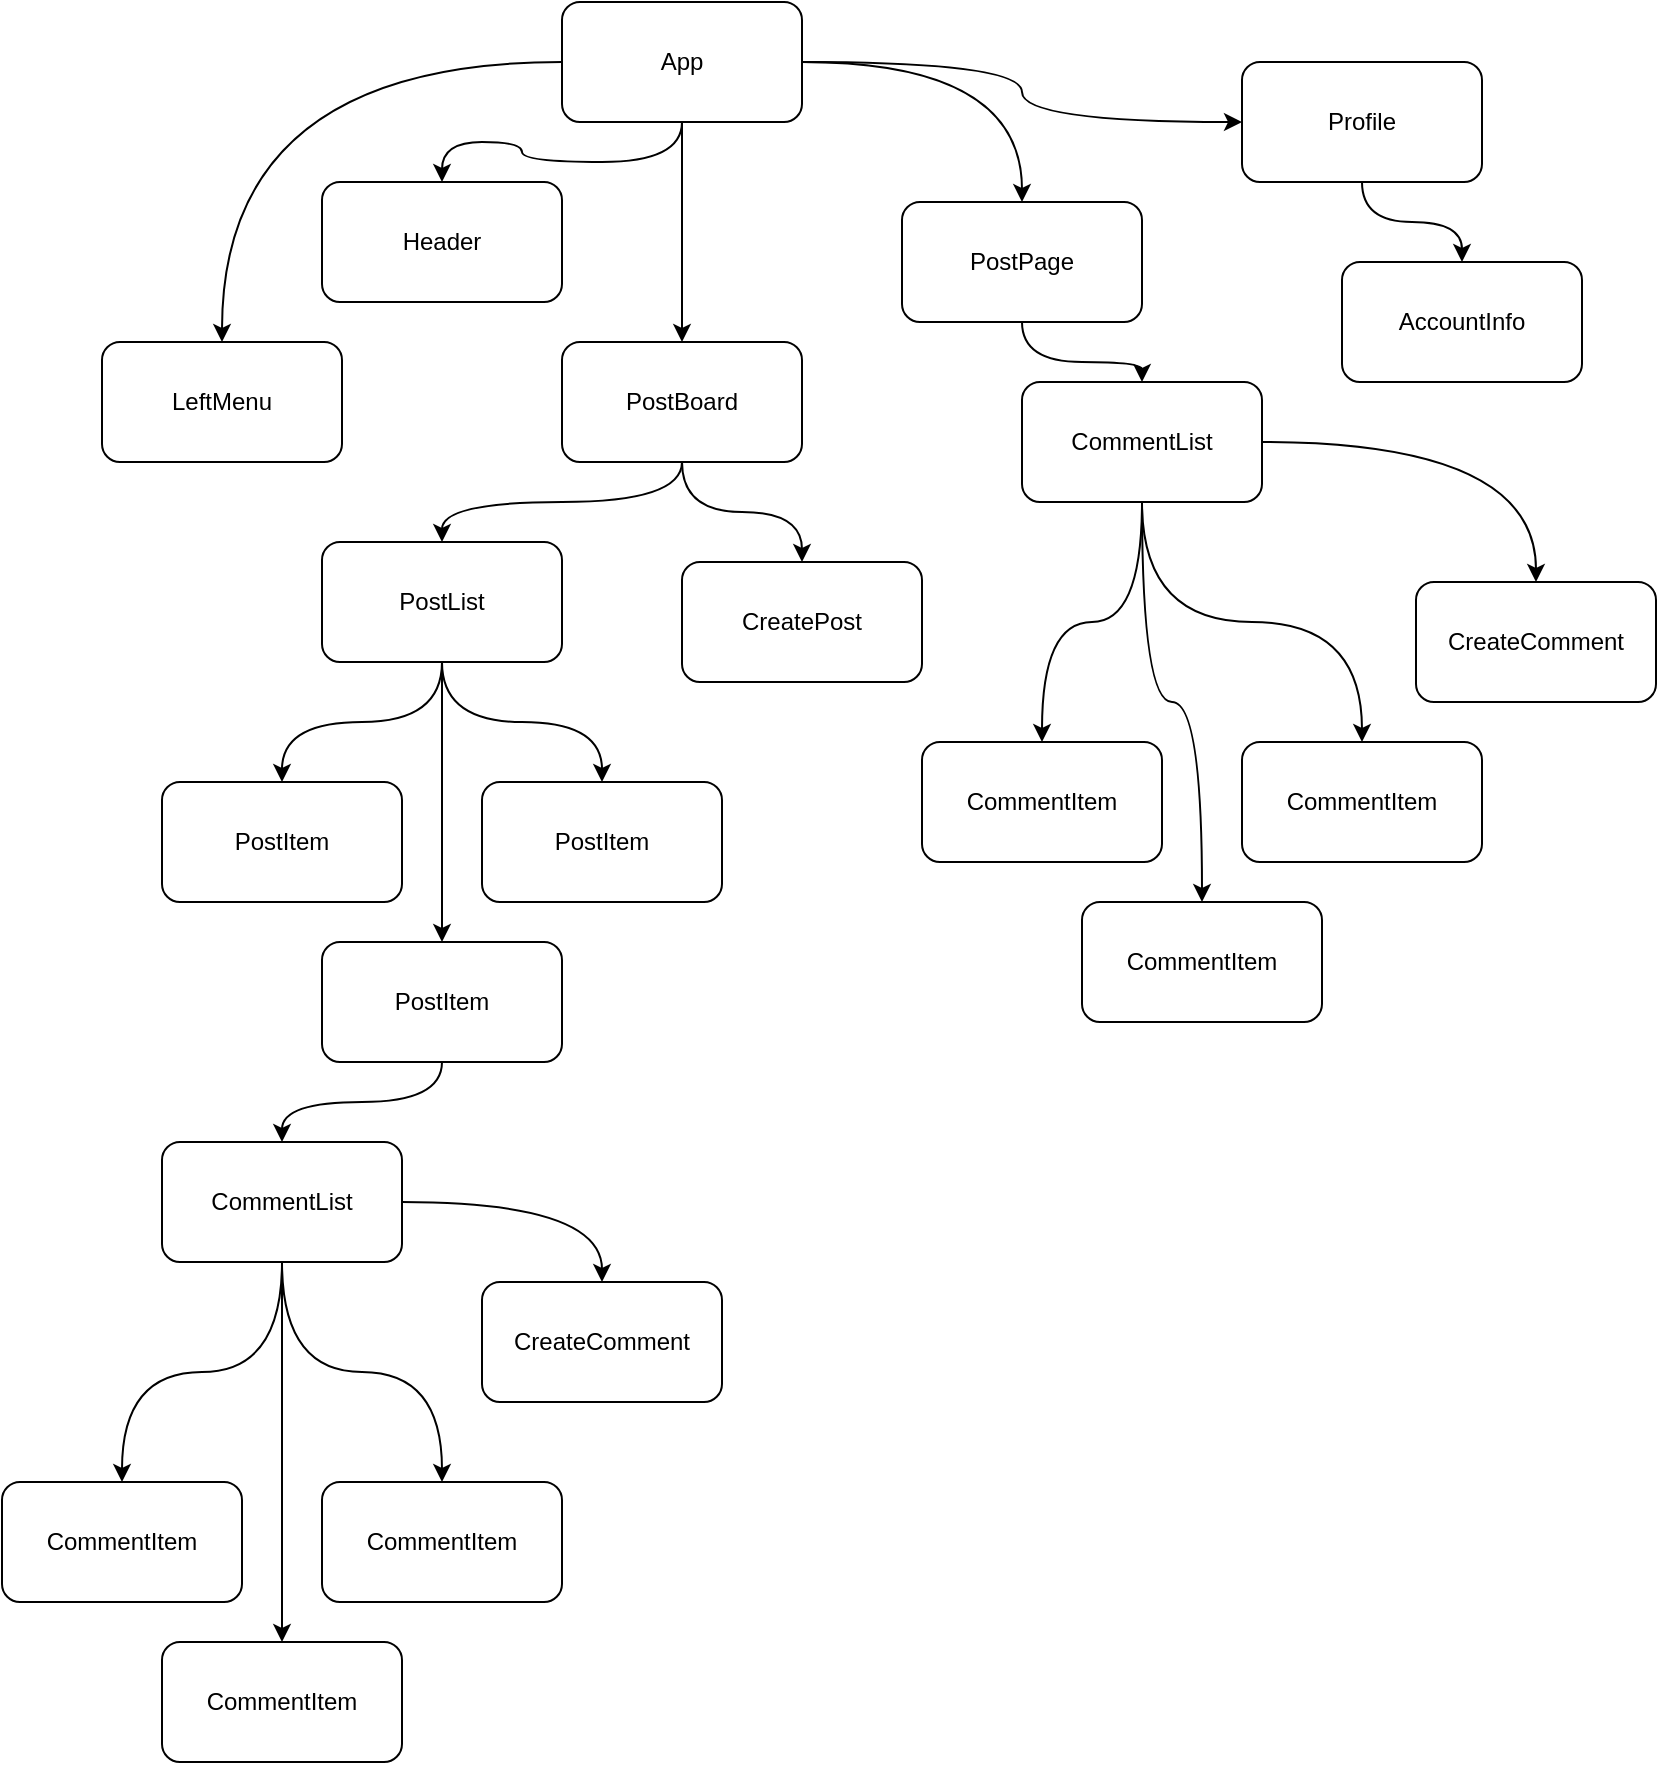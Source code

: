 <mxfile version="24.0.2" type="device">
  <diagram name="Page-1" id="IL38ssH-_RWsgFlwf67Z">
    <mxGraphModel dx="1042" dy="535" grid="1" gridSize="10" guides="1" tooltips="1" connect="1" arrows="1" fold="1" page="1" pageScale="1" pageWidth="827" pageHeight="1169" math="0" shadow="0">
      <root>
        <mxCell id="0" />
        <mxCell id="1" parent="0" />
        <mxCell id="DZYRU_ofzJVjwE8KknH9-11" style="edgeStyle=orthogonalEdgeStyle;rounded=0;orthogonalLoop=1;jettySize=auto;html=1;curved=1;" parent="1" source="DZYRU_ofzJVjwE8KknH9-1" target="DZYRU_ofzJVjwE8KknH9-9" edge="1">
          <mxGeometry relative="1" as="geometry" />
        </mxCell>
        <mxCell id="DZYRU_ofzJVjwE8KknH9-12" style="edgeStyle=orthogonalEdgeStyle;rounded=0;orthogonalLoop=1;jettySize=auto;html=1;curved=1;" parent="1" source="DZYRU_ofzJVjwE8KknH9-1" target="DZYRU_ofzJVjwE8KknH9-10" edge="1">
          <mxGeometry relative="1" as="geometry" />
        </mxCell>
        <mxCell id="DZYRU_ofzJVjwE8KknH9-13" style="edgeStyle=orthogonalEdgeStyle;rounded=0;orthogonalLoop=1;jettySize=auto;html=1;" parent="1" source="DZYRU_ofzJVjwE8KknH9-1" target="DZYRU_ofzJVjwE8KknH9-3" edge="1">
          <mxGeometry relative="1" as="geometry" />
        </mxCell>
        <mxCell id="DZYRU_ofzJVjwE8KknH9-15" style="edgeStyle=orthogonalEdgeStyle;rounded=0;orthogonalLoop=1;jettySize=auto;html=1;curved=1;" parent="1" source="DZYRU_ofzJVjwE8KknH9-1" target="DZYRU_ofzJVjwE8KknH9-2" edge="1">
          <mxGeometry relative="1" as="geometry" />
        </mxCell>
        <mxCell id="bSlTgqxA7FIsEH5_ooCk-12" style="edgeStyle=orthogonalEdgeStyle;rounded=0;orthogonalLoop=1;jettySize=auto;html=1;curved=1;" parent="1" source="DZYRU_ofzJVjwE8KknH9-1" target="bSlTgqxA7FIsEH5_ooCk-2" edge="1">
          <mxGeometry relative="1" as="geometry" />
        </mxCell>
        <mxCell id="DZYRU_ofzJVjwE8KknH9-1" value="App" style="rounded=1;whiteSpace=wrap;html=1;" parent="1" vertex="1">
          <mxGeometry x="280" width="120" height="60" as="geometry" />
        </mxCell>
        <mxCell id="DZYRU_ofzJVjwE8KknH9-49" style="edgeStyle=orthogonalEdgeStyle;rounded=0;orthogonalLoop=1;jettySize=auto;html=1;curved=1;" parent="1" source="DZYRU_ofzJVjwE8KknH9-2" target="DZYRU_ofzJVjwE8KknH9-48" edge="1">
          <mxGeometry relative="1" as="geometry" />
        </mxCell>
        <mxCell id="DZYRU_ofzJVjwE8KknH9-2" value="Profile" style="rounded=1;whiteSpace=wrap;html=1;" parent="1" vertex="1">
          <mxGeometry x="620" y="30" width="120" height="60" as="geometry" />
        </mxCell>
        <mxCell id="DZYRU_ofzJVjwE8KknH9-16" style="edgeStyle=orthogonalEdgeStyle;rounded=0;orthogonalLoop=1;jettySize=auto;html=1;curved=1;" parent="1" source="DZYRU_ofzJVjwE8KknH9-3" target="DZYRU_ofzJVjwE8KknH9-5" edge="1">
          <mxGeometry relative="1" as="geometry" />
        </mxCell>
        <mxCell id="DZYRU_ofzJVjwE8KknH9-45" style="edgeStyle=orthogonalEdgeStyle;rounded=0;orthogonalLoop=1;jettySize=auto;html=1;curved=1;" parent="1" source="DZYRU_ofzJVjwE8KknH9-3" target="DZYRU_ofzJVjwE8KknH9-44" edge="1">
          <mxGeometry relative="1" as="geometry" />
        </mxCell>
        <mxCell id="DZYRU_ofzJVjwE8KknH9-3" value="PostBoard" style="rounded=1;whiteSpace=wrap;html=1;" parent="1" vertex="1">
          <mxGeometry x="280" y="170" width="120" height="60" as="geometry" />
        </mxCell>
        <mxCell id="DZYRU_ofzJVjwE8KknH9-20" style="edgeStyle=orthogonalEdgeStyle;rounded=0;orthogonalLoop=1;jettySize=auto;html=1;curved=1;" parent="1" source="DZYRU_ofzJVjwE8KknH9-5" target="DZYRU_ofzJVjwE8KknH9-6" edge="1">
          <mxGeometry relative="1" as="geometry" />
        </mxCell>
        <mxCell id="DZYRU_ofzJVjwE8KknH9-21" style="edgeStyle=orthogonalEdgeStyle;rounded=0;orthogonalLoop=1;jettySize=auto;html=1;curved=1;" parent="1" source="DZYRU_ofzJVjwE8KknH9-5" target="DZYRU_ofzJVjwE8KknH9-17" edge="1">
          <mxGeometry relative="1" as="geometry" />
        </mxCell>
        <mxCell id="DZYRU_ofzJVjwE8KknH9-22" style="edgeStyle=orthogonalEdgeStyle;rounded=0;orthogonalLoop=1;jettySize=auto;html=1;curved=1;" parent="1" source="DZYRU_ofzJVjwE8KknH9-5" target="DZYRU_ofzJVjwE8KknH9-18" edge="1">
          <mxGeometry relative="1" as="geometry" />
        </mxCell>
        <mxCell id="DZYRU_ofzJVjwE8KknH9-5" value="PostList" style="rounded=1;whiteSpace=wrap;html=1;" parent="1" vertex="1">
          <mxGeometry x="160" y="270" width="120" height="60" as="geometry" />
        </mxCell>
        <mxCell id="DZYRU_ofzJVjwE8KknH9-6" value="PostItem" style="rounded=1;whiteSpace=wrap;html=1;" parent="1" vertex="1">
          <mxGeometry x="160" y="470" width="120" height="60" as="geometry" />
        </mxCell>
        <mxCell id="DZYRU_ofzJVjwE8KknH9-9" value="Header" style="rounded=1;whiteSpace=wrap;html=1;" parent="1" vertex="1">
          <mxGeometry x="160" y="90" width="120" height="60" as="geometry" />
        </mxCell>
        <mxCell id="DZYRU_ofzJVjwE8KknH9-10" value="LeftMenu" style="rounded=1;whiteSpace=wrap;html=1;" parent="1" vertex="1">
          <mxGeometry x="50" y="170" width="120" height="60" as="geometry" />
        </mxCell>
        <mxCell id="DZYRU_ofzJVjwE8KknH9-17" value="PostItem" style="rounded=1;whiteSpace=wrap;html=1;" parent="1" vertex="1">
          <mxGeometry x="80" y="390" width="120" height="60" as="geometry" />
        </mxCell>
        <mxCell id="DZYRU_ofzJVjwE8KknH9-18" value="PostItem" style="rounded=1;whiteSpace=wrap;html=1;" parent="1" vertex="1">
          <mxGeometry x="240" y="390" width="120" height="60" as="geometry" />
        </mxCell>
        <mxCell id="DZYRU_ofzJVjwE8KknH9-24" style="edgeStyle=orthogonalEdgeStyle;rounded=0;orthogonalLoop=1;jettySize=auto;html=1;curved=1;" parent="1" source="DZYRU_ofzJVjwE8KknH9-6" target="DZYRU_ofzJVjwE8KknH9-25" edge="1">
          <mxGeometry relative="1" as="geometry">
            <mxPoint x="130" y="460" as="sourcePoint" />
          </mxGeometry>
        </mxCell>
        <mxCell id="DZYRU_ofzJVjwE8KknH9-31" style="edgeStyle=orthogonalEdgeStyle;rounded=0;orthogonalLoop=1;jettySize=auto;html=1;curved=1;" parent="1" source="DZYRU_ofzJVjwE8KknH9-25" target="DZYRU_ofzJVjwE8KknH9-30" edge="1">
          <mxGeometry relative="1" as="geometry" />
        </mxCell>
        <mxCell id="DZYRU_ofzJVjwE8KknH9-33" style="edgeStyle=orthogonalEdgeStyle;rounded=0;orthogonalLoop=1;jettySize=auto;html=1;" parent="1" source="DZYRU_ofzJVjwE8KknH9-25" target="DZYRU_ofzJVjwE8KknH9-32" edge="1">
          <mxGeometry relative="1" as="geometry" />
        </mxCell>
        <mxCell id="DZYRU_ofzJVjwE8KknH9-35" style="edgeStyle=orthogonalEdgeStyle;rounded=0;orthogonalLoop=1;jettySize=auto;html=1;curved=1;" parent="1" source="DZYRU_ofzJVjwE8KknH9-25" target="DZYRU_ofzJVjwE8KknH9-34" edge="1">
          <mxGeometry relative="1" as="geometry" />
        </mxCell>
        <mxCell id="abBk9I0mOZkUnG3DjKLd-2" style="edgeStyle=orthogonalEdgeStyle;rounded=0;orthogonalLoop=1;jettySize=auto;html=1;curved=1;" parent="1" source="DZYRU_ofzJVjwE8KknH9-25" target="DZYRU_ofzJVjwE8KknH9-46" edge="1">
          <mxGeometry relative="1" as="geometry" />
        </mxCell>
        <mxCell id="DZYRU_ofzJVjwE8KknH9-25" value="CommentList" style="rounded=1;whiteSpace=wrap;html=1;" parent="1" vertex="1">
          <mxGeometry x="80" y="570" width="120" height="60" as="geometry" />
        </mxCell>
        <mxCell id="DZYRU_ofzJVjwE8KknH9-30" value="CommentItem" style="rounded=1;whiteSpace=wrap;html=1;" parent="1" vertex="1">
          <mxGeometry y="740" width="120" height="60" as="geometry" />
        </mxCell>
        <mxCell id="DZYRU_ofzJVjwE8KknH9-32" value="CommentItem" style="rounded=1;whiteSpace=wrap;html=1;" parent="1" vertex="1">
          <mxGeometry x="80" y="820" width="120" height="60" as="geometry" />
        </mxCell>
        <mxCell id="DZYRU_ofzJVjwE8KknH9-34" value="CommentItem" style="rounded=1;whiteSpace=wrap;html=1;" parent="1" vertex="1">
          <mxGeometry x="160" y="740" width="120" height="60" as="geometry" />
        </mxCell>
        <mxCell id="DZYRU_ofzJVjwE8KknH9-44" value="CreatePost" style="rounded=1;whiteSpace=wrap;html=1;" parent="1" vertex="1">
          <mxGeometry x="340" y="280" width="120" height="60" as="geometry" />
        </mxCell>
        <mxCell id="DZYRU_ofzJVjwE8KknH9-46" value="CreateComment" style="rounded=1;whiteSpace=wrap;html=1;" parent="1" vertex="1">
          <mxGeometry x="240" y="640" width="120" height="60" as="geometry" />
        </mxCell>
        <mxCell id="DZYRU_ofzJVjwE8KknH9-48" value="AccountInfo" style="rounded=1;whiteSpace=wrap;html=1;" parent="1" vertex="1">
          <mxGeometry x="670" y="130" width="120" height="60" as="geometry" />
        </mxCell>
        <mxCell id="bSlTgqxA7FIsEH5_ooCk-2" value="PostPage" style="rounded=1;whiteSpace=wrap;html=1;" parent="1" vertex="1">
          <mxGeometry x="450" y="100" width="120" height="60" as="geometry" />
        </mxCell>
        <mxCell id="bSlTgqxA7FIsEH5_ooCk-3" style="edgeStyle=orthogonalEdgeStyle;rounded=0;orthogonalLoop=1;jettySize=auto;html=1;curved=1;" parent="1" source="bSlTgqxA7FIsEH5_ooCk-2" target="bSlTgqxA7FIsEH5_ooCk-7" edge="1">
          <mxGeometry relative="1" as="geometry">
            <mxPoint x="550" y="270" as="sourcePoint" />
          </mxGeometry>
        </mxCell>
        <mxCell id="bSlTgqxA7FIsEH5_ooCk-4" style="edgeStyle=orthogonalEdgeStyle;rounded=0;orthogonalLoop=1;jettySize=auto;html=1;curved=1;" parent="1" source="bSlTgqxA7FIsEH5_ooCk-7" target="bSlTgqxA7FIsEH5_ooCk-8" edge="1">
          <mxGeometry relative="1" as="geometry" />
        </mxCell>
        <mxCell id="bSlTgqxA7FIsEH5_ooCk-5" style="edgeStyle=orthogonalEdgeStyle;rounded=0;orthogonalLoop=1;jettySize=auto;html=1;curved=1;" parent="1" source="bSlTgqxA7FIsEH5_ooCk-7" target="bSlTgqxA7FIsEH5_ooCk-9" edge="1">
          <mxGeometry relative="1" as="geometry" />
        </mxCell>
        <mxCell id="bSlTgqxA7FIsEH5_ooCk-6" style="edgeStyle=orthogonalEdgeStyle;rounded=0;orthogonalLoop=1;jettySize=auto;html=1;curved=1;" parent="1" source="bSlTgqxA7FIsEH5_ooCk-7" target="bSlTgqxA7FIsEH5_ooCk-10" edge="1">
          <mxGeometry relative="1" as="geometry" />
        </mxCell>
        <mxCell id="vMbZbcdgEYIShFSlbBcF-1" style="edgeStyle=orthogonalEdgeStyle;rounded=0;orthogonalLoop=1;jettySize=auto;html=1;curved=1;entryX=0.5;entryY=0;entryDx=0;entryDy=0;" edge="1" parent="1" source="bSlTgqxA7FIsEH5_ooCk-7" target="bSlTgqxA7FIsEH5_ooCk-11">
          <mxGeometry relative="1" as="geometry" />
        </mxCell>
        <mxCell id="bSlTgqxA7FIsEH5_ooCk-7" value="CommentList" style="rounded=1;whiteSpace=wrap;html=1;" parent="1" vertex="1">
          <mxGeometry x="510" y="190" width="120" height="60" as="geometry" />
        </mxCell>
        <mxCell id="bSlTgqxA7FIsEH5_ooCk-8" value="CommentItem" style="rounded=1;whiteSpace=wrap;html=1;" parent="1" vertex="1">
          <mxGeometry x="460" y="370" width="120" height="60" as="geometry" />
        </mxCell>
        <mxCell id="bSlTgqxA7FIsEH5_ooCk-9" value="CommentItem" style="rounded=1;whiteSpace=wrap;html=1;" parent="1" vertex="1">
          <mxGeometry x="540" y="450" width="120" height="60" as="geometry" />
        </mxCell>
        <mxCell id="bSlTgqxA7FIsEH5_ooCk-10" value="CommentItem" style="rounded=1;whiteSpace=wrap;html=1;" parent="1" vertex="1">
          <mxGeometry x="620" y="370" width="120" height="60" as="geometry" />
        </mxCell>
        <mxCell id="bSlTgqxA7FIsEH5_ooCk-11" value="CreateComment" style="rounded=1;whiteSpace=wrap;html=1;" parent="1" vertex="1">
          <mxGeometry x="707" y="290" width="120" height="60" as="geometry" />
        </mxCell>
      </root>
    </mxGraphModel>
  </diagram>
</mxfile>
